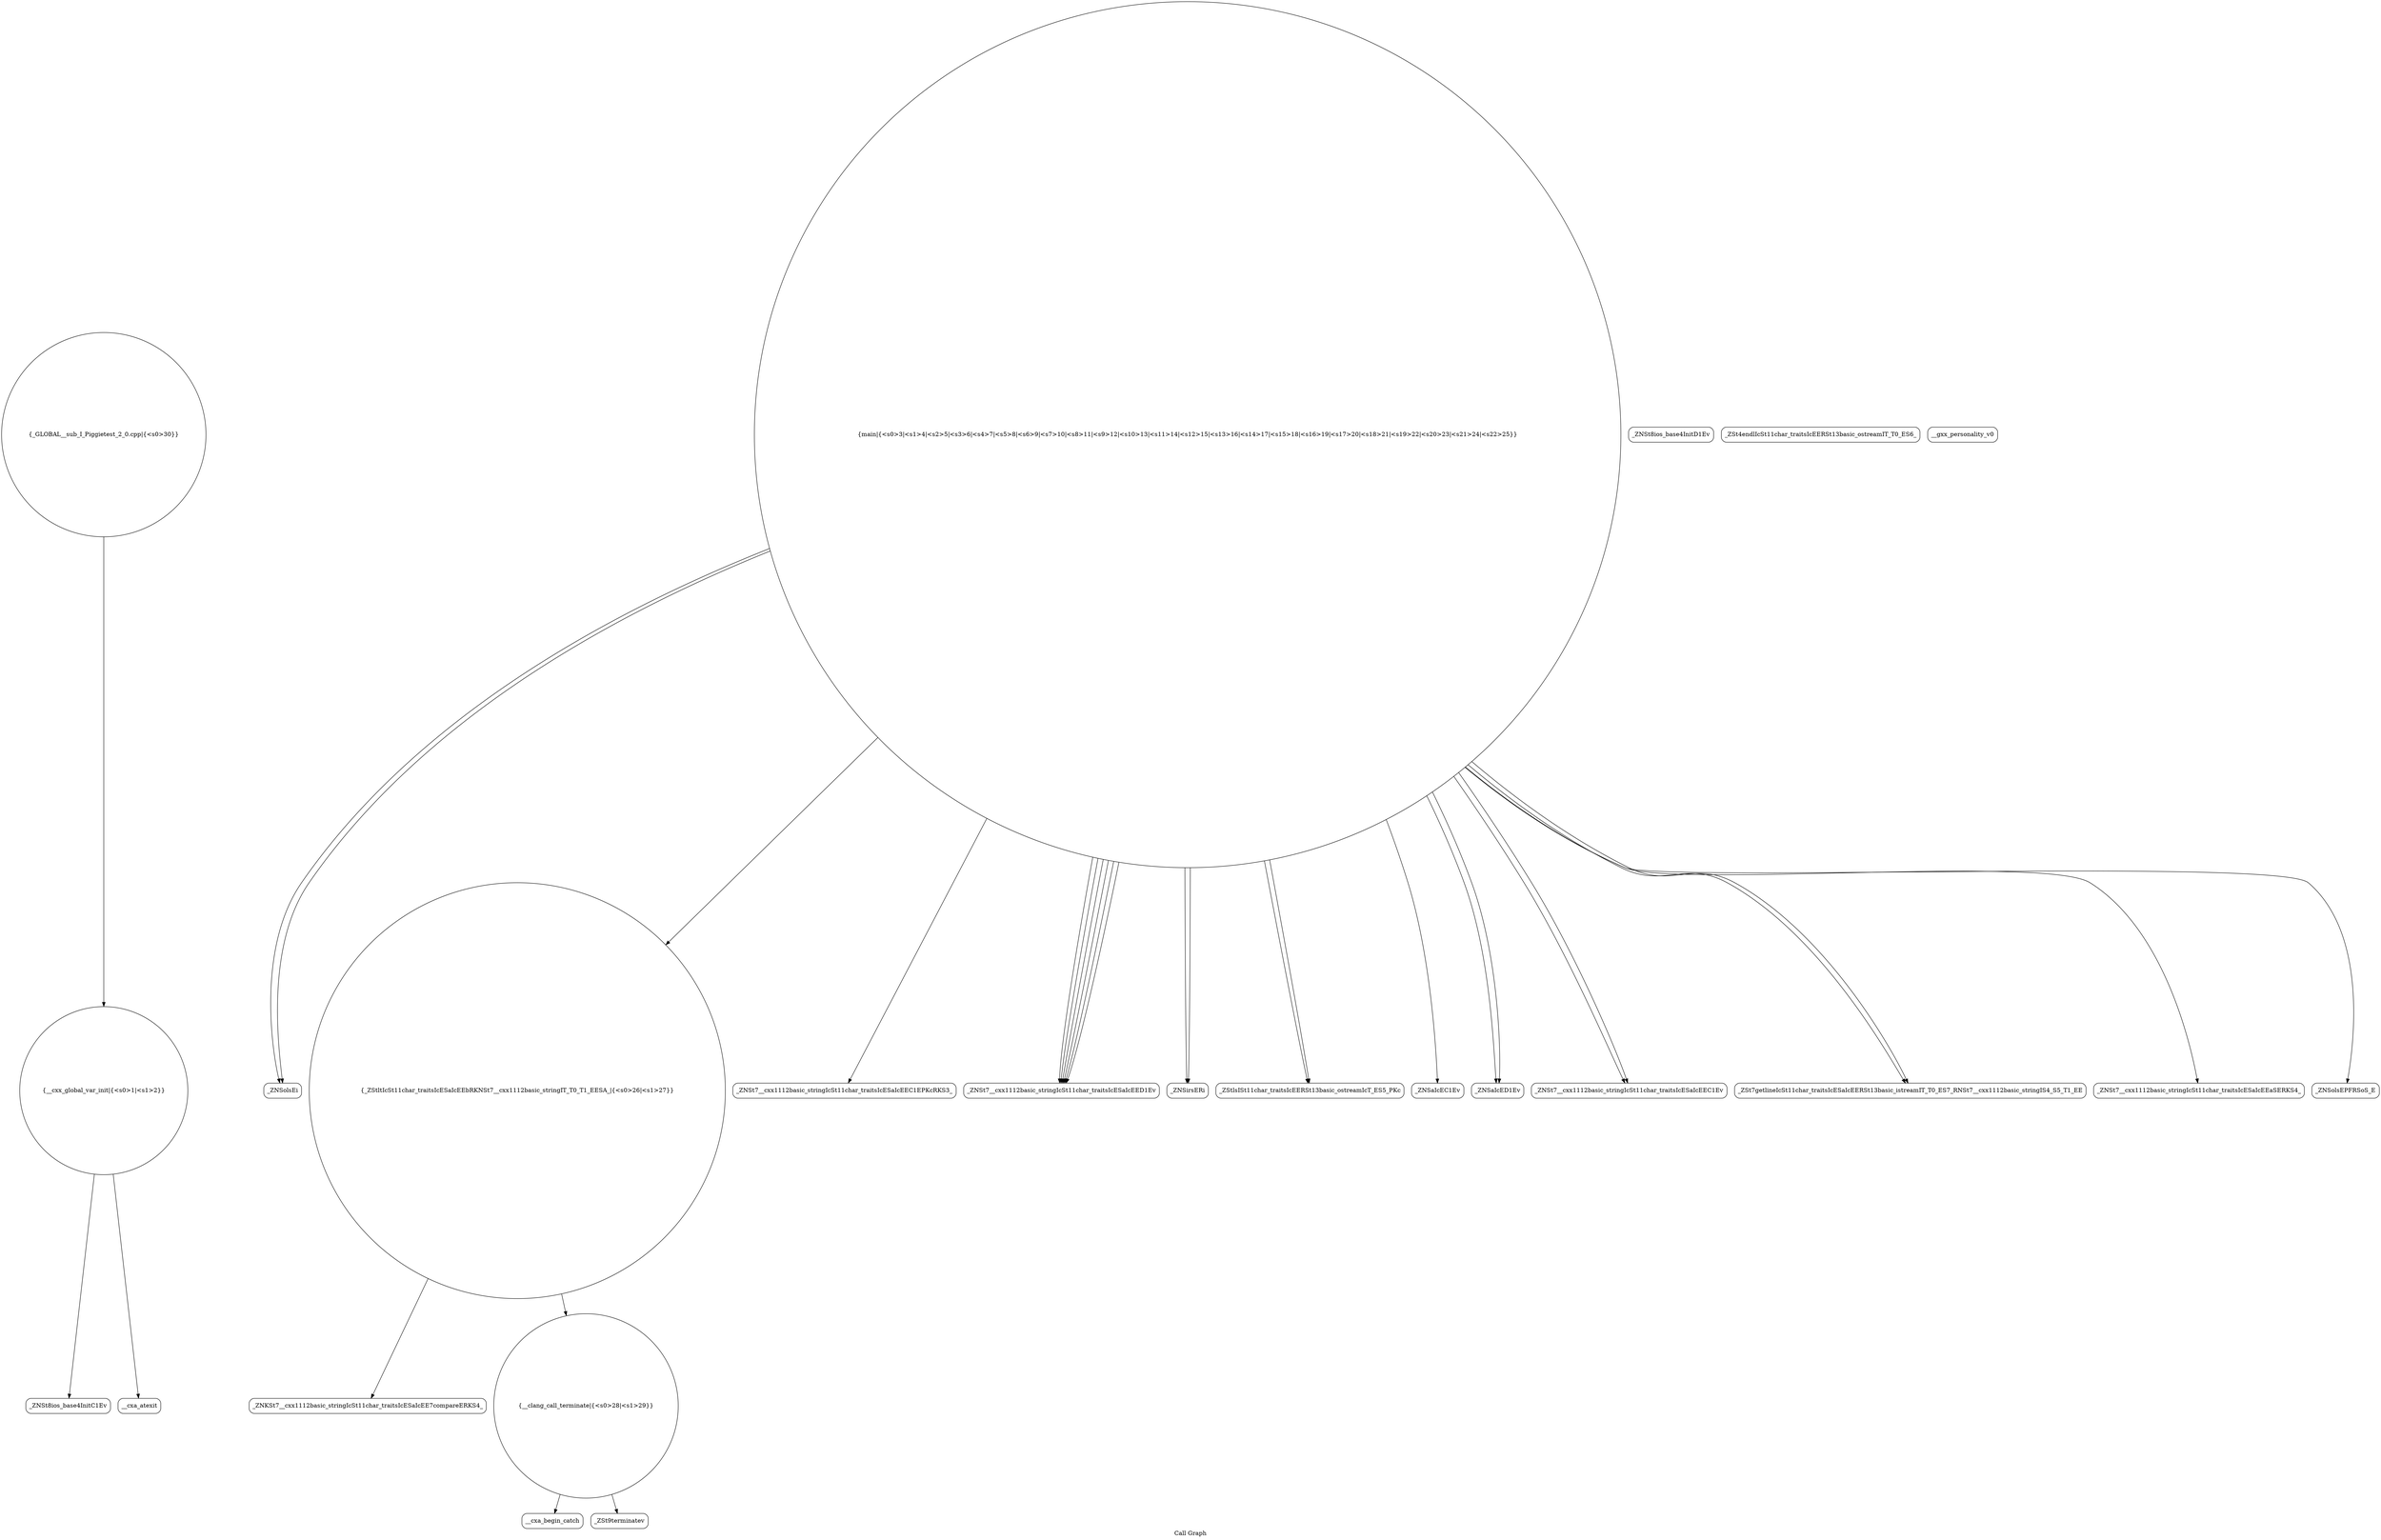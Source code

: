 digraph "Call Graph" {
	label="Call Graph";

	Node0x55bf929c0560 [shape=record,shape=circle,label="{__cxx_global_var_init|{<s0>1|<s1>2}}"];
	Node0x55bf929c0560:s0 -> Node0x55bf929c05e0[color=black];
	Node0x55bf929c0560:s1 -> Node0x55bf929f6670[color=black];
	Node0x55bf929f6870 [shape=record,shape=Mrecord,label="{_ZNSolsEi}"];
	Node0x55bf929f6bf0 [shape=record,shape=circle,label="{_ZStltIcSt11char_traitsIcESaIcEEbRKNSt7__cxx1112basic_stringIT_T0_T1_EESA_|{<s0>26|<s1>27}}"];
	Node0x55bf929f6bf0:s0 -> Node0x55bf929f6e70[color=black];
	Node0x55bf929f6bf0:s1 -> Node0x55bf929f6ef0[color=black];
	Node0x55bf929f6f70 [shape=record,shape=Mrecord,label="{__cxa_begin_catch}"];
	Node0x55bf929f65f0 [shape=record,shape=Mrecord,label="{_ZNSt8ios_base4InitD1Ev}"];
	Node0x55bf929f6970 [shape=record,shape=Mrecord,label="{_ZNSt7__cxx1112basic_stringIcSt11char_traitsIcESaIcEEC1EPKcRKS3_}"];
	Node0x55bf929f6cf0 [shape=record,shape=Mrecord,label="{_ZNSt7__cxx1112basic_stringIcSt11char_traitsIcESaIcEED1Ev}"];
	Node0x55bf929f7070 [shape=record,shape=circle,label="{_GLOBAL__sub_I_Piggietest_2_0.cpp|{<s0>30}}"];
	Node0x55bf929f7070:s0 -> Node0x55bf929c0560[color=black];
	Node0x55bf929f66f0 [shape=record,shape=circle,label="{main|{<s0>3|<s1>4|<s2>5|<s3>6|<s4>7|<s5>8|<s6>9|<s7>10|<s8>11|<s9>12|<s10>13|<s11>14|<s12>15|<s13>16|<s14>17|<s15>18|<s16>19|<s17>20|<s18>21|<s19>22|<s20>23|<s21>24|<s22>25}}"];
	Node0x55bf929f66f0:s0 -> Node0x55bf929f6770[color=black];
	Node0x55bf929f66f0:s1 -> Node0x55bf929f67f0[color=black];
	Node0x55bf929f66f0:s2 -> Node0x55bf929f6870[color=black];
	Node0x55bf929f66f0:s3 -> Node0x55bf929f67f0[color=black];
	Node0x55bf929f66f0:s4 -> Node0x55bf929f68f0[color=black];
	Node0x55bf929f66f0:s5 -> Node0x55bf929f6970[color=black];
	Node0x55bf929f66f0:s6 -> Node0x55bf929f6a70[color=black];
	Node0x55bf929f66f0:s7 -> Node0x55bf929f6af0[color=black];
	Node0x55bf929f66f0:s8 -> Node0x55bf929f6770[color=black];
	Node0x55bf929f66f0:s9 -> Node0x55bf929f6b70[color=black];
	Node0x55bf929f66f0:s10 -> Node0x55bf929f6af0[color=black];
	Node0x55bf929f66f0:s11 -> Node0x55bf929f6b70[color=black];
	Node0x55bf929f66f0:s12 -> Node0x55bf929f6bf0[color=black];
	Node0x55bf929f66f0:s13 -> Node0x55bf929f6a70[color=black];
	Node0x55bf929f66f0:s14 -> Node0x55bf929f6cf0[color=black];
	Node0x55bf929f66f0:s15 -> Node0x55bf929f6c70[color=black];
	Node0x55bf929f66f0:s16 -> Node0x55bf929f6cf0[color=black];
	Node0x55bf929f66f0:s17 -> Node0x55bf929f6870[color=black];
	Node0x55bf929f66f0:s18 -> Node0x55bf929f6d70[color=black];
	Node0x55bf929f66f0:s19 -> Node0x55bf929f6cf0[color=black];
	Node0x55bf929f66f0:s20 -> Node0x55bf929f6cf0[color=black];
	Node0x55bf929f66f0:s21 -> Node0x55bf929f6cf0[color=black];
	Node0x55bf929f66f0:s22 -> Node0x55bf929f6cf0[color=black];
	Node0x55bf929f6a70 [shape=record,shape=Mrecord,label="{_ZNSaIcED1Ev}"];
	Node0x55bf929f6df0 [shape=record,shape=Mrecord,label="{_ZSt4endlIcSt11char_traitsIcEERSt13basic_ostreamIT_T0_ES6_}"];
	Node0x55bf929f67f0 [shape=record,shape=Mrecord,label="{_ZStlsISt11char_traitsIcEERSt13basic_ostreamIcT_ES5_PKc}"];
	Node0x55bf929f6b70 [shape=record,shape=Mrecord,label="{_ZSt7getlineIcSt11char_traitsIcESaIcEERSt13basic_istreamIT_T0_ES7_RNSt7__cxx1112basic_stringIS4_S5_T1_EE}"];
	Node0x55bf929f6ef0 [shape=record,shape=circle,label="{__clang_call_terminate|{<s0>28|<s1>29}}"];
	Node0x55bf929f6ef0:s0 -> Node0x55bf929f6f70[color=black];
	Node0x55bf929f6ef0:s1 -> Node0x55bf929f6ff0[color=black];
	Node0x55bf929c05e0 [shape=record,shape=Mrecord,label="{_ZNSt8ios_base4InitC1Ev}"];
	Node0x55bf929f68f0 [shape=record,shape=Mrecord,label="{_ZNSaIcEC1Ev}"];
	Node0x55bf929f6c70 [shape=record,shape=Mrecord,label="{_ZNSt7__cxx1112basic_stringIcSt11char_traitsIcESaIcEEaSERKS4_}"];
	Node0x55bf929f6ff0 [shape=record,shape=Mrecord,label="{_ZSt9terminatev}"];
	Node0x55bf929f6670 [shape=record,shape=Mrecord,label="{__cxa_atexit}"];
	Node0x55bf929f69f0 [shape=record,shape=Mrecord,label="{__gxx_personality_v0}"];
	Node0x55bf929f6d70 [shape=record,shape=Mrecord,label="{_ZNSolsEPFRSoS_E}"];
	Node0x55bf929f6770 [shape=record,shape=Mrecord,label="{_ZNSirsERi}"];
	Node0x55bf929f6af0 [shape=record,shape=Mrecord,label="{_ZNSt7__cxx1112basic_stringIcSt11char_traitsIcESaIcEEC1Ev}"];
	Node0x55bf929f6e70 [shape=record,shape=Mrecord,label="{_ZNKSt7__cxx1112basic_stringIcSt11char_traitsIcESaIcEE7compareERKS4_}"];
}
